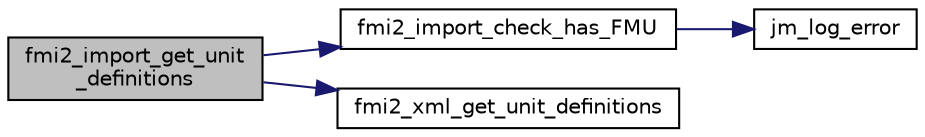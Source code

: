 digraph "fmi2_import_get_unit_definitions"
{
  edge [fontname="Helvetica",fontsize="10",labelfontname="Helvetica",labelfontsize="10"];
  node [fontname="Helvetica",fontsize="10",shape=record];
  rankdir="LR";
  Node216 [label="fmi2_import_get_unit\l_definitions",height=0.2,width=0.4,color="black", fillcolor="grey75", style="filled", fontcolor="black"];
  Node216 -> Node217 [color="midnightblue",fontsize="10",style="solid",fontname="Helvetica"];
  Node217 [label="fmi2_import_check_has_FMU",height=0.2,width=0.4,color="black", fillcolor="white", style="filled",URL="$d3/df2/fmi2__import_8c.html#a8081f28cd4f12875a98a03a4172dafe4"];
  Node217 -> Node218 [color="midnightblue",fontsize="10",style="solid",fontname="Helvetica"];
  Node218 [label="jm_log_error",height=0.2,width=0.4,color="black", fillcolor="white", style="filled",URL="$d6/dac/group__jm__callbacks.html#gada5096ac90f8adc61a90b76597c4ae05",tooltip="Send a error message to the logger function. See jm_log() for details. "];
  Node216 -> Node219 [color="midnightblue",fontsize="10",style="solid",fontname="Helvetica"];
  Node219 [label="fmi2_xml_get_unit_definitions",height=0.2,width=0.4,color="black", fillcolor="white", style="filled",URL="$d2/dbc/group__fmi2__xml__units.html#ga2fbdfa1621436b3bce2ba2c986a7d553",tooltip="Get a list of all the unit definitions. "];
}
